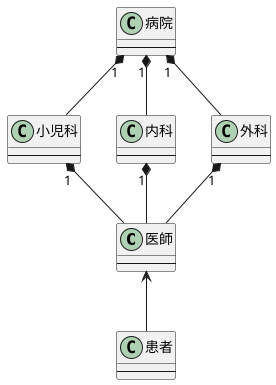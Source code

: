 @startuml 演習3-2_CL_医師と患者と医局と診療記録

class 医師 {
---
}
class 患者 {
---
}
class 病院 {
---
}
class 小児科 {
---
}
class 内科 {
---
}
class 外科 {
---
}
医師 <-- 患者
病院 "1" *-- 小児科
病院 "1" *-- 内科
病院 "1" *-- 外科
外科 "1" *-- 医師
内科 "1" *-- 医師
小児科 "1" *-- 医師


@enduml